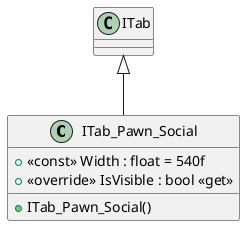 @startuml
class ITab_Pawn_Social {
    + <<const>> Width : float = 540f
    + <<override>> IsVisible : bool <<get>>
    + ITab_Pawn_Social()
}
ITab <|-- ITab_Pawn_Social
@enduml
